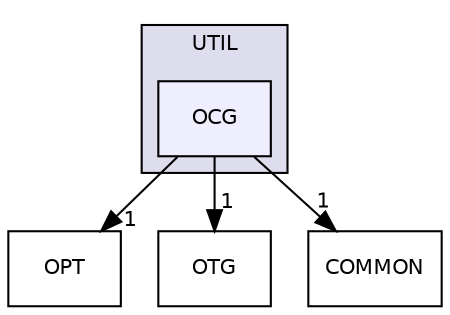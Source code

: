 digraph "UTIL/OCG" {
  compound=true
  node [ fontsize="10", fontname="Helvetica"];
  edge [ labelfontsize="10", labelfontname="Helvetica"];
  subgraph clusterdir_589c038ec477796bd05e0ef97bb6baa5 {
    graph [ bgcolor="#ddddee", pencolor="black", label="UTIL" fontname="Helvetica", fontsize="10", URL="dir_589c038ec477796bd05e0ef97bb6baa5.html"]
  dir_b2b84c33e2e0b387a1c6a646427a7778 [shape=box, label="OCG", style="filled", fillcolor="#eeeeff", pencolor="black", URL="dir_b2b84c33e2e0b387a1c6a646427a7778.html"];
  }
  dir_bf1b3cd19b23ccfec5ddbfd5250eeb61 [shape=box label="OPT" URL="dir_bf1b3cd19b23ccfec5ddbfd5250eeb61.html"];
  dir_c081bfb586220ef103a776f38903e35b [shape=box label="OTG" URL="dir_c081bfb586220ef103a776f38903e35b.html"];
  dir_7df49ef0c5f0d4b2a785a319ccac4397 [shape=box label="COMMON" URL="dir_7df49ef0c5f0d4b2a785a319ccac4397.html"];
  dir_b2b84c33e2e0b387a1c6a646427a7778->dir_bf1b3cd19b23ccfec5ddbfd5250eeb61 [headlabel="1", labeldistance=1.5 headhref="dir_000085_000086.html"];
  dir_b2b84c33e2e0b387a1c6a646427a7778->dir_c081bfb586220ef103a776f38903e35b [headlabel="1", labeldistance=1.5 headhref="dir_000085_000031.html"];
  dir_b2b84c33e2e0b387a1c6a646427a7778->dir_7df49ef0c5f0d4b2a785a319ccac4397 [headlabel="1", labeldistance=1.5 headhref="dir_000085_000000.html"];
}

